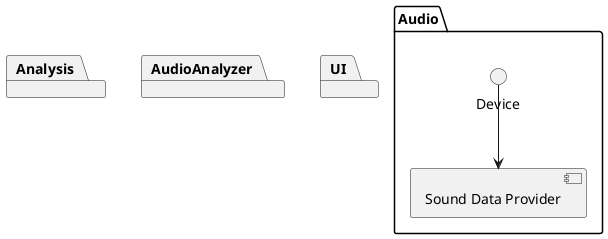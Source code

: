 @startuml


package Audio {
	Device --> [Sound Data Provider]
}

package Analysis {
}

package AudioAnalyzer {
}

package UI {
}